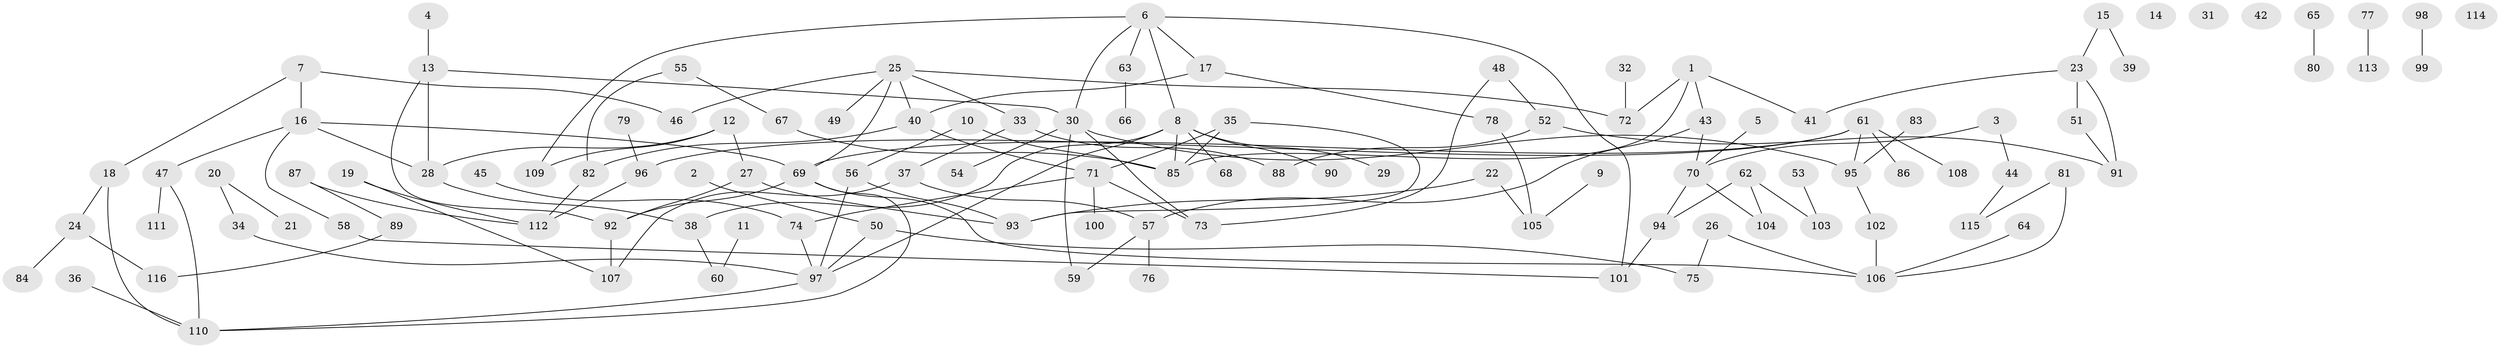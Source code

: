 // coarse degree distribution, {5: 0.07792207792207792, 1: 0.2857142857142857, 3: 0.2597402597402597, 6: 0.05194805194805195, 10: 0.012987012987012988, 0: 0.07792207792207792, 2: 0.14285714285714285, 4: 0.05194805194805195, 7: 0.025974025974025976, 8: 0.012987012987012988}
// Generated by graph-tools (version 1.1) at 2025/41/03/06/25 10:41:24]
// undirected, 116 vertices, 142 edges
graph export_dot {
graph [start="1"]
  node [color=gray90,style=filled];
  1;
  2;
  3;
  4;
  5;
  6;
  7;
  8;
  9;
  10;
  11;
  12;
  13;
  14;
  15;
  16;
  17;
  18;
  19;
  20;
  21;
  22;
  23;
  24;
  25;
  26;
  27;
  28;
  29;
  30;
  31;
  32;
  33;
  34;
  35;
  36;
  37;
  38;
  39;
  40;
  41;
  42;
  43;
  44;
  45;
  46;
  47;
  48;
  49;
  50;
  51;
  52;
  53;
  54;
  55;
  56;
  57;
  58;
  59;
  60;
  61;
  62;
  63;
  64;
  65;
  66;
  67;
  68;
  69;
  70;
  71;
  72;
  73;
  74;
  75;
  76;
  77;
  78;
  79;
  80;
  81;
  82;
  83;
  84;
  85;
  86;
  87;
  88;
  89;
  90;
  91;
  92;
  93;
  94;
  95;
  96;
  97;
  98;
  99;
  100;
  101;
  102;
  103;
  104;
  105;
  106;
  107;
  108;
  109;
  110;
  111;
  112;
  113;
  114;
  115;
  116;
  1 -- 41;
  1 -- 43;
  1 -- 72;
  1 -- 85;
  2 -- 50;
  3 -- 44;
  3 -- 70;
  4 -- 13;
  5 -- 70;
  6 -- 8;
  6 -- 17;
  6 -- 30;
  6 -- 63;
  6 -- 101;
  6 -- 109;
  7 -- 16;
  7 -- 18;
  7 -- 46;
  8 -- 29;
  8 -- 38;
  8 -- 68;
  8 -- 85;
  8 -- 90;
  8 -- 97;
  9 -- 105;
  10 -- 56;
  10 -- 85;
  11 -- 60;
  12 -- 27;
  12 -- 28;
  12 -- 109;
  13 -- 28;
  13 -- 30;
  13 -- 92;
  15 -- 23;
  15 -- 39;
  16 -- 28;
  16 -- 47;
  16 -- 58;
  16 -- 69;
  17 -- 40;
  17 -- 78;
  18 -- 24;
  18 -- 110;
  19 -- 107;
  19 -- 112;
  20 -- 21;
  20 -- 34;
  22 -- 93;
  22 -- 105;
  23 -- 41;
  23 -- 51;
  23 -- 91;
  24 -- 84;
  24 -- 116;
  25 -- 33;
  25 -- 40;
  25 -- 46;
  25 -- 49;
  25 -- 69;
  25 -- 72;
  26 -- 75;
  26 -- 106;
  27 -- 92;
  27 -- 93;
  28 -- 38;
  30 -- 54;
  30 -- 59;
  30 -- 73;
  30 -- 95;
  32 -- 72;
  33 -- 37;
  33 -- 88;
  34 -- 97;
  35 -- 71;
  35 -- 85;
  35 -- 93;
  36 -- 110;
  37 -- 57;
  37 -- 107;
  38 -- 60;
  40 -- 71;
  40 -- 82;
  43 -- 57;
  43 -- 70;
  44 -- 115;
  45 -- 74;
  47 -- 110;
  47 -- 111;
  48 -- 52;
  48 -- 73;
  50 -- 75;
  50 -- 97;
  51 -- 91;
  52 -- 88;
  52 -- 91;
  53 -- 103;
  55 -- 67;
  55 -- 82;
  56 -- 93;
  56 -- 97;
  57 -- 59;
  57 -- 76;
  58 -- 101;
  61 -- 69;
  61 -- 86;
  61 -- 95;
  61 -- 96;
  61 -- 108;
  62 -- 94;
  62 -- 103;
  62 -- 104;
  63 -- 66;
  64 -- 106;
  65 -- 80;
  67 -- 85;
  69 -- 92;
  69 -- 106;
  69 -- 110;
  70 -- 94;
  70 -- 104;
  71 -- 73;
  71 -- 74;
  71 -- 100;
  74 -- 97;
  77 -- 113;
  78 -- 105;
  79 -- 96;
  81 -- 106;
  81 -- 115;
  82 -- 112;
  83 -- 95;
  87 -- 89;
  87 -- 112;
  89 -- 116;
  92 -- 107;
  94 -- 101;
  95 -- 102;
  96 -- 112;
  97 -- 110;
  98 -- 99;
  102 -- 106;
}
